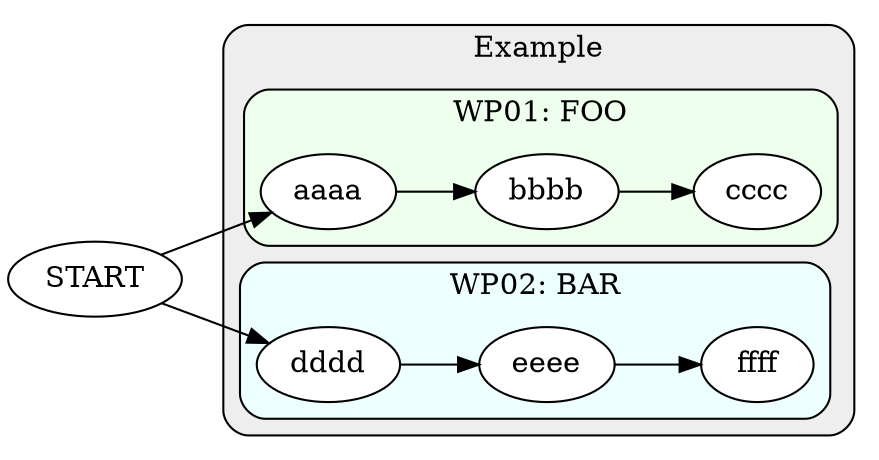 digraph G {
    rankdir="LR";
    node [style=filled,fillcolor=white];

    START -> aaaa;
    START -> dddd;

    subgraph cluster_container {
        style="rounded,filled";
        fillcolor="#eeeeee";
        label="Example";

        subgraph cluster_first {
            style="rounded,filled";
            label="WP01: FOO";
            fillcolor="#eeffee";
            
            aaaa -> bbbb -> cccc;
        }

        subgraph cluster_second {
            style="rounded,filled";
            label = "WP02: BAR";
            fillcolor="#eeffff";

            dddd -> eeee -> ffff;
        }

    }
}
